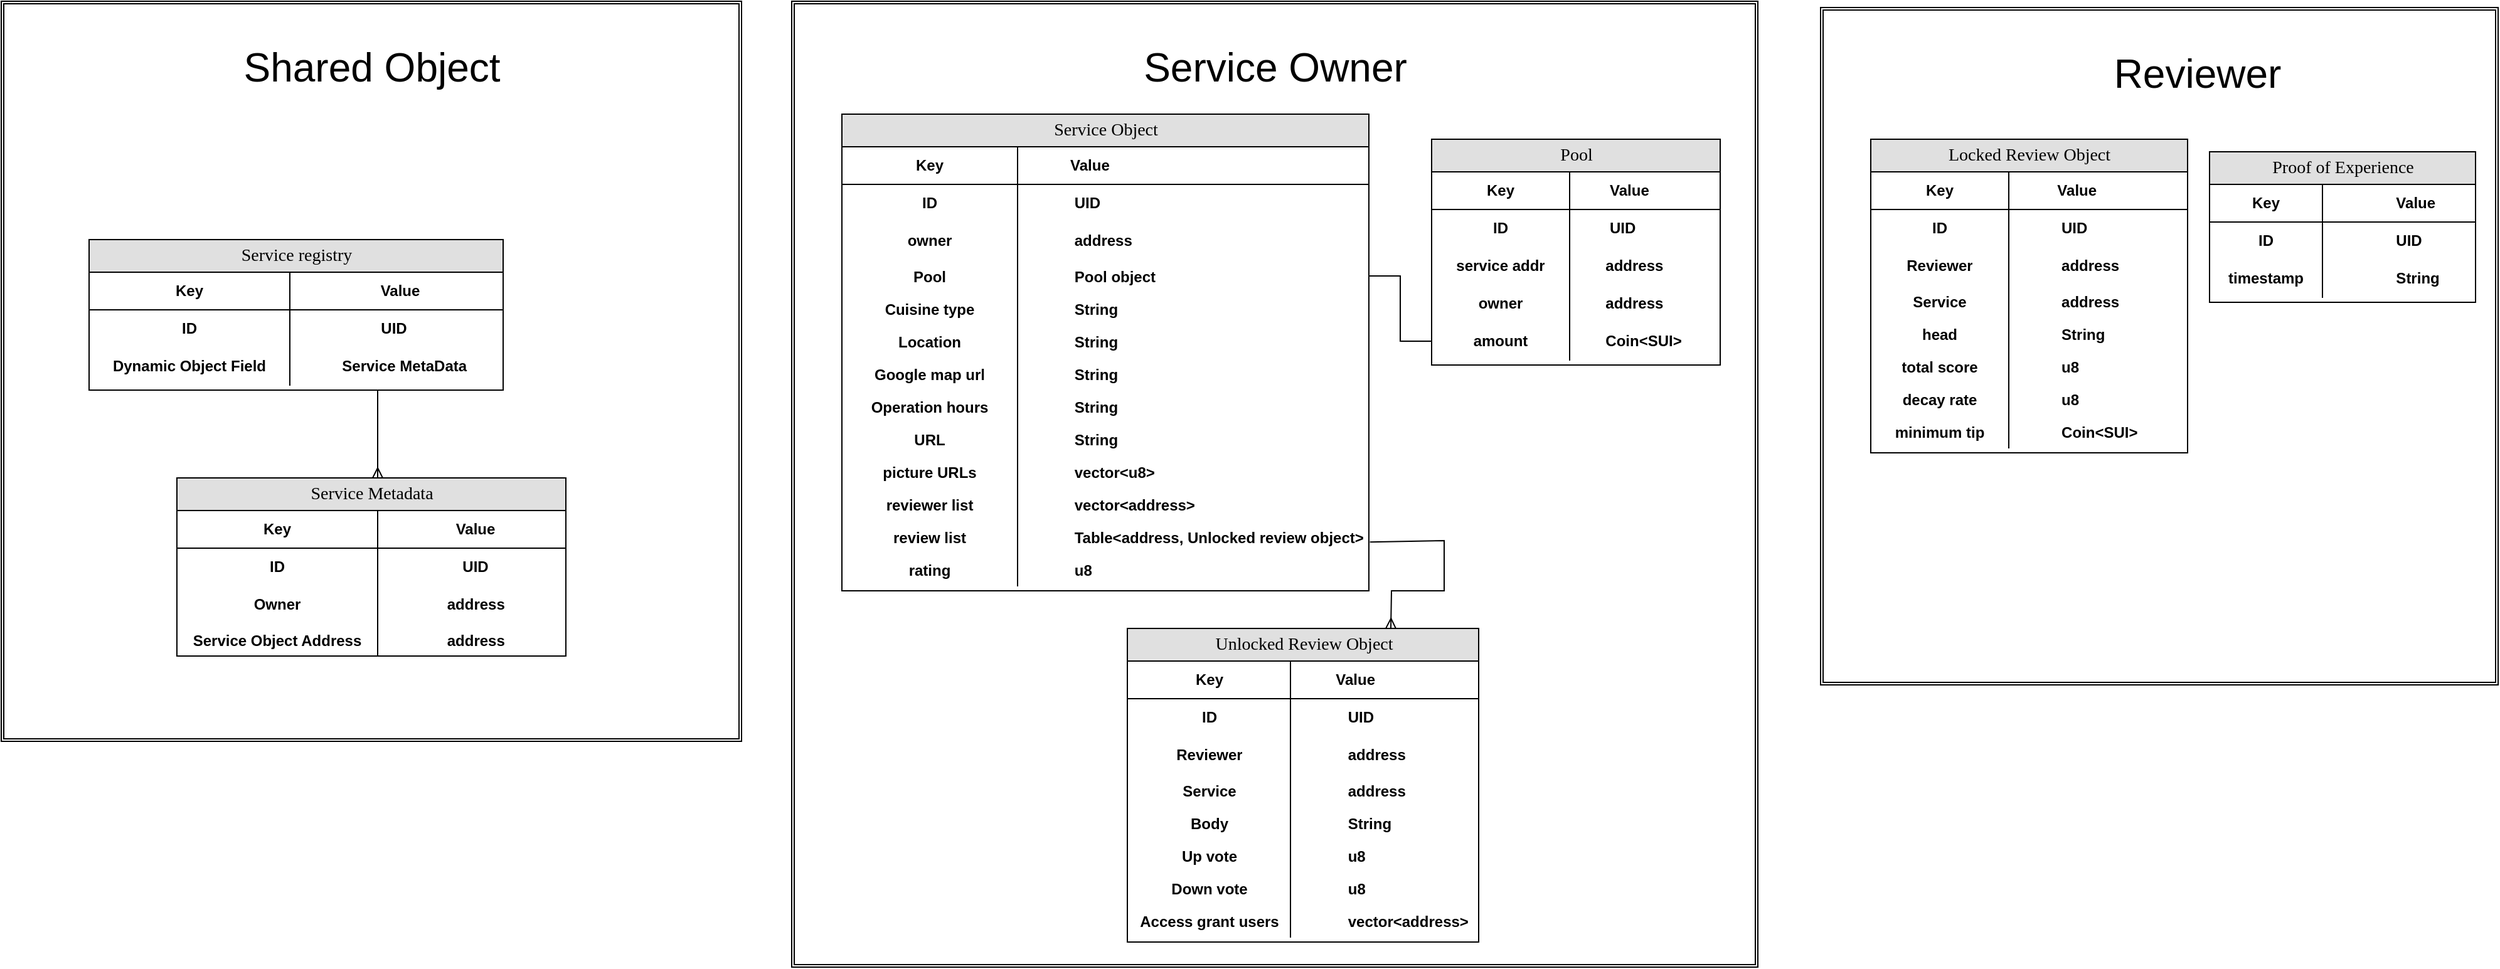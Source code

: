 <mxfile version="22.0.4" type="github">
  <diagram name="Page-1" id="e56a1550-8fbb-45ad-956c-1786394a9013">
    <mxGraphModel dx="2322" dy="1691" grid="1" gridSize="10" guides="1" tooltips="1" connect="1" arrows="1" fold="1" page="1" pageScale="1" pageWidth="1100" pageHeight="850" background="none" math="0" shadow="0">
      <root>
        <mxCell id="0" />
        <mxCell id="1" parent="0" />
        <mxCell id="yuesj6V39DcN7nB38oiK-129" value="" style="shape=ext;double=1;whiteSpace=wrap;html=1;aspect=fixed;" vertex="1" parent="1">
          <mxGeometry x="-190" y="20" width="590" height="590" as="geometry" />
        </mxCell>
        <mxCell id="yuesj6V39DcN7nB38oiK-126" value="" style="shape=ext;double=1;whiteSpace=wrap;html=1;aspect=fixed;" vertex="1" parent="1">
          <mxGeometry x="1260" y="25" width="540" height="540" as="geometry" />
        </mxCell>
        <mxCell id="yuesj6V39DcN7nB38oiK-125" value="" style="shape=ext;double=1;whiteSpace=wrap;html=1;aspect=fixed;" vertex="1" parent="1">
          <mxGeometry x="440" y="20" width="770" height="770" as="geometry" />
        </mxCell>
        <mxCell id="2e49270ec7c68f3f-1" value="Service registry" style="swimlane;html=1;fontStyle=0;childLayout=stackLayout;horizontal=1;startSize=26;fillColor=#e0e0e0;horizontalStack=0;resizeParent=1;resizeLast=0;collapsible=1;marginBottom=0;swimlaneFillColor=#ffffff;align=center;rounded=0;shadow=0;comic=0;labelBackgroundColor=none;strokeWidth=1;fontFamily=Verdana;fontSize=14" parent="1" vertex="1">
          <mxGeometry x="-120" y="210" width="330" height="120" as="geometry" />
        </mxCell>
        <mxCell id="yuesj6V39DcN7nB38oiK-155" value="&amp;nbsp; &amp;nbsp; &amp;nbsp; &amp;nbsp; &amp;nbsp; &amp;nbsp; &amp;nbsp; &amp;nbsp; &amp;nbsp; &amp;nbsp; &amp;nbsp; &amp;nbsp; &amp;nbsp; &amp;nbsp; &amp;nbsp; &amp;nbsp; &amp;nbsp;Value" style="shape=partialRectangle;top=0;left=0;right=0;bottom=1;html=1;align=center;verticalAlign=middle;fillColor=none;spacingLeft=60;spacingRight=4;whiteSpace=wrap;overflow=hidden;rotatable=0;points=[[0,0.5],[1,0.5]];portConstraint=eastwest;dropTarget=0;fontStyle=1;labelPosition=center;verticalLabelPosition=middle;" vertex="1" parent="2e49270ec7c68f3f-1">
          <mxGeometry y="26" width="330" height="30" as="geometry" />
        </mxCell>
        <mxCell id="yuesj6V39DcN7nB38oiK-156" value="Key" style="shape=partialRectangle;fontStyle=1;top=0;left=0;bottom=0;html=1;fillColor=none;align=center;verticalAlign=middle;spacingLeft=4;spacingRight=4;whiteSpace=wrap;overflow=hidden;rotatable=0;points=[];portConstraint=eastwest;part=1;" vertex="1" connectable="0" parent="yuesj6V39DcN7nB38oiK-155">
          <mxGeometry width="160" height="30" as="geometry" />
        </mxCell>
        <mxCell id="2e49270ec7c68f3f-2" value="&amp;nbsp; &amp;nbsp; &amp;nbsp; &amp;nbsp; &amp;nbsp; &amp;nbsp; &amp;nbsp; &amp;nbsp; &amp;nbsp; &amp;nbsp; &amp;nbsp; &amp;nbsp; &amp;nbsp; &amp;nbsp; &amp;nbsp; UID" style="shape=partialRectangle;top=0;left=0;right=0;bottom=0;html=1;align=center;verticalAlign=middle;fillColor=none;spacingLeft=60;spacingRight=4;whiteSpace=wrap;overflow=hidden;rotatable=0;points=[[0,0.5],[1,0.5]];portConstraint=eastwest;dropTarget=0;fontStyle=1;labelPosition=center;verticalLabelPosition=middle;" parent="2e49270ec7c68f3f-1" vertex="1">
          <mxGeometry y="56" width="330" height="30" as="geometry" />
        </mxCell>
        <mxCell id="2e49270ec7c68f3f-3" value="ID" style="shape=partialRectangle;fontStyle=1;top=0;left=0;bottom=0;html=1;fillColor=none;align=center;verticalAlign=middle;spacingLeft=4;spacingRight=4;whiteSpace=wrap;overflow=hidden;rotatable=0;points=[];portConstraint=eastwest;part=1;" parent="2e49270ec7c68f3f-2" vertex="1" connectable="0">
          <mxGeometry width="160" height="30" as="geometry" />
        </mxCell>
        <mxCell id="2e49270ec7c68f3f-4" value="&amp;nbsp; &amp;nbsp; &amp;nbsp; &amp;nbsp; &amp;nbsp; &amp;nbsp; &amp;nbsp; &amp;nbsp; &amp;nbsp; &amp;nbsp; &amp;nbsp; &amp;nbsp; &amp;nbsp; &amp;nbsp; &amp;nbsp; &amp;nbsp; &amp;nbsp; &amp;nbsp; Service MetaData&amp;nbsp;" style="shape=partialRectangle;top=0;left=0;right=0;bottom=0;html=1;align=center;verticalAlign=middle;fillColor=none;spacingLeft=60;spacingRight=4;whiteSpace=wrap;overflow=hidden;rotatable=0;points=[[0,0.5],[1,0.5]];portConstraint=eastwest;dropTarget=0;fontStyle=1;" parent="2e49270ec7c68f3f-1" vertex="1">
          <mxGeometry y="86" width="330" height="30" as="geometry" />
        </mxCell>
        <mxCell id="2e49270ec7c68f3f-5" value="Dynamic Object Field" style="shape=partialRectangle;fontStyle=1;top=0;left=0;bottom=0;html=1;fillColor=none;align=center;verticalAlign=middle;spacingLeft=4;spacingRight=4;whiteSpace=wrap;overflow=hidden;rotatable=0;points=[];portConstraint=eastwest;part=1;" parent="2e49270ec7c68f3f-4" vertex="1" connectable="0">
          <mxGeometry width="160" height="30" as="geometry" />
        </mxCell>
        <mxCell id="yuesj6V39DcN7nB38oiK-33" value="Service Metadata" style="swimlane;html=1;fontStyle=0;childLayout=stackLayout;horizontal=1;startSize=26;fillColor=#e0e0e0;horizontalStack=0;resizeParent=1;resizeLast=0;collapsible=1;marginBottom=0;swimlaneFillColor=#ffffff;align=center;rounded=0;shadow=0;comic=0;labelBackgroundColor=none;strokeWidth=1;fontFamily=Verdana;fontSize=14" vertex="1" parent="1">
          <mxGeometry x="-50" y="400" width="310" height="142" as="geometry" />
        </mxCell>
        <mxCell id="yuesj6V39DcN7nB38oiK-152" value="&amp;nbsp; &amp;nbsp; &amp;nbsp; &amp;nbsp; &amp;nbsp; &amp;nbsp; &amp;nbsp; &amp;nbsp; &amp;nbsp; &amp;nbsp; &amp;nbsp; &amp;nbsp; &amp;nbsp; &amp;nbsp; &amp;nbsp; &amp;nbsp; &amp;nbsp;Value" style="shape=partialRectangle;top=0;left=0;right=0;bottom=0;html=1;align=center;verticalAlign=middle;fillColor=none;spacingLeft=60;spacingRight=4;whiteSpace=wrap;overflow=hidden;rotatable=0;points=[[0,0.5],[1,0.5]];portConstraint=eastwest;dropTarget=0;fontStyle=1;labelPosition=center;verticalLabelPosition=middle;" vertex="1" parent="yuesj6V39DcN7nB38oiK-33">
          <mxGeometry y="26" width="310" height="30" as="geometry" />
        </mxCell>
        <mxCell id="yuesj6V39DcN7nB38oiK-153" value="Key" style="shape=partialRectangle;fontStyle=1;top=0;left=0;bottom=0;html=1;fillColor=none;align=center;verticalAlign=middle;spacingLeft=4;spacingRight=4;whiteSpace=wrap;overflow=hidden;rotatable=0;points=[];portConstraint=eastwest;part=1;" vertex="1" connectable="0" parent="yuesj6V39DcN7nB38oiK-152">
          <mxGeometry width="160" height="30" as="geometry" />
        </mxCell>
        <mxCell id="yuesj6V39DcN7nB38oiK-34" value="&amp;nbsp; &amp;nbsp; &amp;nbsp; &amp;nbsp; &amp;nbsp; &amp;nbsp; &amp;nbsp; &amp;nbsp; &amp;nbsp; &amp;nbsp; &amp;nbsp; &amp;nbsp; &amp;nbsp; &amp;nbsp; &amp;nbsp; &amp;nbsp; &amp;nbsp;UID" style="shape=partialRectangle;top=1;left=0;right=0;bottom=0;html=1;align=center;verticalAlign=middle;fillColor=none;spacingLeft=60;spacingRight=4;whiteSpace=wrap;overflow=hidden;rotatable=0;points=[[0,0.5],[1,0.5]];portConstraint=eastwest;dropTarget=0;fontStyle=1;labelPosition=center;verticalLabelPosition=middle;" vertex="1" parent="yuesj6V39DcN7nB38oiK-33">
          <mxGeometry y="56" width="310" height="30" as="geometry" />
        </mxCell>
        <mxCell id="yuesj6V39DcN7nB38oiK-35" value="ID" style="shape=partialRectangle;fontStyle=1;top=0;left=0;bottom=0;html=1;fillColor=none;align=center;verticalAlign=middle;spacingLeft=4;spacingRight=4;whiteSpace=wrap;overflow=hidden;rotatable=0;points=[];portConstraint=eastwest;part=1;" vertex="1" connectable="0" parent="yuesj6V39DcN7nB38oiK-34">
          <mxGeometry width="160" height="30" as="geometry" />
        </mxCell>
        <mxCell id="yuesj6V39DcN7nB38oiK-36" value="&amp;nbsp; &amp;nbsp; &amp;nbsp; &amp;nbsp; &amp;nbsp; &amp;nbsp; &amp;nbsp; &amp;nbsp; &amp;nbsp; &amp;nbsp; &amp;nbsp; &amp;nbsp; &amp;nbsp; &amp;nbsp; &amp;nbsp; &amp;nbsp; &amp;nbsp; &amp;nbsp; &amp;nbsp; &amp;nbsp; &amp;nbsp; &amp;nbsp; &amp;nbsp; address" style="shape=partialRectangle;top=0;left=0;right=0;bottom=0;html=1;align=left;verticalAlign=middle;fillColor=none;spacingLeft=60;spacingRight=4;whiteSpace=wrap;overflow=hidden;rotatable=0;points=[[0,0.5],[1,0.5]];portConstraint=eastwest;dropTarget=0;fontStyle=1;" vertex="1" parent="yuesj6V39DcN7nB38oiK-33">
          <mxGeometry y="86" width="310" height="30" as="geometry" />
        </mxCell>
        <mxCell id="yuesj6V39DcN7nB38oiK-37" value="Owner" style="shape=partialRectangle;fontStyle=1;top=0;left=0;bottom=0;html=1;fillColor=none;align=center;verticalAlign=middle;spacingLeft=4;spacingRight=4;whiteSpace=wrap;overflow=hidden;rotatable=0;points=[];portConstraint=eastwest;part=1;" vertex="1" connectable="0" parent="yuesj6V39DcN7nB38oiK-36">
          <mxGeometry width="160" height="30" as="geometry" />
        </mxCell>
        <mxCell id="yuesj6V39DcN7nB38oiK-38" value="&amp;nbsp; &amp;nbsp; &amp;nbsp; &amp;nbsp; &amp;nbsp; &amp;nbsp; &amp;nbsp; &amp;nbsp; &amp;nbsp; &amp;nbsp; &amp;nbsp; &amp;nbsp; &amp;nbsp; &amp;nbsp; &amp;nbsp; &amp;nbsp; &amp;nbsp; &amp;nbsp; &amp;nbsp; &amp;nbsp; &amp;nbsp; &amp;nbsp; &amp;nbsp; &lt;b&gt;address&lt;/b&gt;" style="shape=partialRectangle;top=0;left=0;right=0;bottom=0;html=1;align=left;verticalAlign=top;fillColor=none;spacingLeft=60;spacingRight=4;whiteSpace=wrap;overflow=hidden;rotatable=0;points=[[0,0.5],[1,0.5]];portConstraint=eastwest;dropTarget=0;" vertex="1" parent="yuesj6V39DcN7nB38oiK-33">
          <mxGeometry y="116" width="310" height="26" as="geometry" />
        </mxCell>
        <mxCell id="yuesj6V39DcN7nB38oiK-39" value="&lt;b&gt;Service Object Address&lt;/b&gt;" style="shape=partialRectangle;top=0;left=0;bottom=0;html=1;fillColor=none;align=center;verticalAlign=top;spacingLeft=4;spacingRight=4;whiteSpace=wrap;overflow=hidden;rotatable=0;points=[];portConstraint=eastwest;part=1;" vertex="1" connectable="0" parent="yuesj6V39DcN7nB38oiK-38">
          <mxGeometry width="160" height="26" as="geometry" />
        </mxCell>
        <mxCell id="yuesj6V39DcN7nB38oiK-40" value="Service Object" style="swimlane;html=1;fontStyle=0;childLayout=stackLayout;horizontal=1;startSize=26;fillColor=#e0e0e0;horizontalStack=0;resizeParent=1;resizeLast=0;collapsible=1;marginBottom=0;swimlaneFillColor=#ffffff;align=center;rounded=0;shadow=0;comic=0;labelBackgroundColor=none;strokeWidth=1;fontFamily=Verdana;fontSize=14" vertex="1" parent="1">
          <mxGeometry x="480" y="110" width="420" height="380" as="geometry" />
        </mxCell>
        <mxCell id="yuesj6V39DcN7nB38oiK-164" value="&amp;nbsp; &amp;nbsp; &amp;nbsp; &amp;nbsp; &amp;nbsp; &amp;nbsp; &amp;nbsp; &amp;nbsp; &amp;nbsp; &amp;nbsp; &amp;nbsp; &amp;nbsp; &amp;nbsp; &amp;nbsp; &amp;nbsp; &amp;nbsp; &amp;nbsp; &amp;nbsp; Value" style="shape=partialRectangle;top=0;left=0;right=0;bottom=1;html=1;align=left;verticalAlign=middle;fillColor=none;spacingLeft=60;spacingRight=4;whiteSpace=wrap;overflow=hidden;rotatable=0;points=[[0,0.5],[1,0.5]];portConstraint=eastwest;dropTarget=0;fontStyle=1;labelPosition=center;verticalLabelPosition=middle;" vertex="1" parent="yuesj6V39DcN7nB38oiK-40">
          <mxGeometry y="26" width="420" height="30" as="geometry" />
        </mxCell>
        <mxCell id="yuesj6V39DcN7nB38oiK-165" value="Key" style="shape=partialRectangle;fontStyle=1;top=0;left=0;bottom=0;html=1;fillColor=none;align=center;verticalAlign=middle;spacingLeft=4;spacingRight=4;whiteSpace=wrap;overflow=hidden;rotatable=0;points=[];portConstraint=eastwest;part=1;" vertex="1" connectable="0" parent="yuesj6V39DcN7nB38oiK-164">
          <mxGeometry width="140" height="30" as="geometry" />
        </mxCell>
        <mxCell id="yuesj6V39DcN7nB38oiK-41" value="&amp;nbsp; &amp;nbsp; &amp;nbsp; &amp;nbsp; &amp;nbsp; &amp;nbsp; &amp;nbsp; &amp;nbsp; &amp;nbsp; &amp;nbsp; &amp;nbsp; &amp;nbsp; &amp;nbsp; &amp;nbsp; &amp;nbsp; &amp;nbsp; &amp;nbsp; &amp;nbsp; &amp;nbsp;UID" style="shape=partialRectangle;top=0;left=0;right=0;bottom=0;html=1;align=left;verticalAlign=middle;fillColor=none;spacingLeft=60;spacingRight=4;whiteSpace=wrap;overflow=hidden;rotatable=0;points=[[0,0.5],[1,0.5]];portConstraint=eastwest;dropTarget=0;fontStyle=1;labelPosition=center;verticalLabelPosition=middle;" vertex="1" parent="yuesj6V39DcN7nB38oiK-40">
          <mxGeometry y="56" width="420" height="30" as="geometry" />
        </mxCell>
        <mxCell id="yuesj6V39DcN7nB38oiK-42" value="ID" style="shape=partialRectangle;fontStyle=1;top=0;left=0;bottom=0;html=1;fillColor=none;align=center;verticalAlign=middle;spacingLeft=4;spacingRight=4;whiteSpace=wrap;overflow=hidden;rotatable=0;points=[];portConstraint=eastwest;part=1;" vertex="1" connectable="0" parent="yuesj6V39DcN7nB38oiK-41">
          <mxGeometry width="140" height="30" as="geometry" />
        </mxCell>
        <mxCell id="yuesj6V39DcN7nB38oiK-43" value="&amp;nbsp; &amp;nbsp; &amp;nbsp; &amp;nbsp; &amp;nbsp; &amp;nbsp; &amp;nbsp; &amp;nbsp; &amp;nbsp; &amp;nbsp; &amp;nbsp; &amp;nbsp; &amp;nbsp; &amp;nbsp; &amp;nbsp; &amp;nbsp; &amp;nbsp; &amp;nbsp; &amp;nbsp;address" style="shape=partialRectangle;top=0;left=0;right=0;bottom=0;html=1;align=left;verticalAlign=middle;fillColor=none;spacingLeft=60;spacingRight=4;whiteSpace=wrap;overflow=hidden;rotatable=0;points=[[0,0.5],[1,0.5]];portConstraint=eastwest;dropTarget=0;fontStyle=1;" vertex="1" parent="yuesj6V39DcN7nB38oiK-40">
          <mxGeometry y="86" width="420" height="30" as="geometry" />
        </mxCell>
        <mxCell id="yuesj6V39DcN7nB38oiK-44" value="owner" style="shape=partialRectangle;fontStyle=1;top=0;left=0;bottom=0;html=1;fillColor=none;align=center;verticalAlign=middle;spacingLeft=4;spacingRight=4;whiteSpace=wrap;overflow=hidden;rotatable=0;points=[];portConstraint=eastwest;part=1;" vertex="1" connectable="0" parent="yuesj6V39DcN7nB38oiK-43">
          <mxGeometry width="140" height="30" as="geometry" />
        </mxCell>
        <mxCell id="yuesj6V39DcN7nB38oiK-45" value="&amp;nbsp; &amp;nbsp; &amp;nbsp; &amp;nbsp; &amp;nbsp; &amp;nbsp; &amp;nbsp; &amp;nbsp; &amp;nbsp; &amp;nbsp; &amp;nbsp; &amp;nbsp; &amp;nbsp; &amp;nbsp; &amp;nbsp; &amp;nbsp; &amp;nbsp; &amp;nbsp; &amp;nbsp;&lt;b&gt;Pool object&lt;/b&gt;" style="shape=partialRectangle;top=0;left=0;right=0;bottom=0;html=1;align=left;verticalAlign=top;fillColor=none;spacingLeft=60;spacingRight=4;whiteSpace=wrap;overflow=hidden;rotatable=0;points=[[0,0.5],[1,0.5]];portConstraint=eastwest;dropTarget=0;" vertex="1" parent="yuesj6V39DcN7nB38oiK-40">
          <mxGeometry y="116" width="420" height="26" as="geometry" />
        </mxCell>
        <mxCell id="yuesj6V39DcN7nB38oiK-46" value="Pool" style="shape=partialRectangle;top=0;left=0;bottom=0;html=1;fillColor=none;align=center;verticalAlign=top;spacingLeft=4;spacingRight=4;whiteSpace=wrap;overflow=hidden;rotatable=0;points=[];portConstraint=eastwest;part=1;fontStyle=1" vertex="1" connectable="0" parent="yuesj6V39DcN7nB38oiK-45">
          <mxGeometry width="140" height="26" as="geometry" />
        </mxCell>
        <mxCell id="yuesj6V39DcN7nB38oiK-55" value="&amp;nbsp; &amp;nbsp; &amp;nbsp; &amp;nbsp; &amp;nbsp; &amp;nbsp; &amp;nbsp; &amp;nbsp; &amp;nbsp; &amp;nbsp; &amp;nbsp; &amp;nbsp; &amp;nbsp; &amp;nbsp; &amp;nbsp; &amp;nbsp; &amp;nbsp; &amp;nbsp; &amp;nbsp;String" style="shape=partialRectangle;top=0;left=0;right=0;bottom=0;html=1;align=left;verticalAlign=top;fillColor=none;spacingLeft=60;spacingRight=4;whiteSpace=wrap;overflow=hidden;rotatable=0;points=[[0,0.5],[1,0.5]];portConstraint=eastwest;dropTarget=0;fontStyle=1" vertex="1" parent="yuesj6V39DcN7nB38oiK-40">
          <mxGeometry y="142" width="420" height="26" as="geometry" />
        </mxCell>
        <mxCell id="yuesj6V39DcN7nB38oiK-56" value="&lt;span&gt;Cuisine type&lt;/span&gt;" style="shape=partialRectangle;top=0;left=0;bottom=0;html=1;fillColor=none;align=center;verticalAlign=top;spacingLeft=4;spacingRight=4;whiteSpace=wrap;overflow=hidden;rotatable=0;points=[];portConstraint=eastwest;part=1;fontStyle=1" vertex="1" connectable="0" parent="yuesj6V39DcN7nB38oiK-55">
          <mxGeometry width="140" height="26" as="geometry" />
        </mxCell>
        <mxCell id="yuesj6V39DcN7nB38oiK-58" value="&amp;nbsp; &amp;nbsp; &amp;nbsp; &amp;nbsp; &amp;nbsp; &amp;nbsp; &amp;nbsp; &amp;nbsp; &amp;nbsp; &amp;nbsp; &amp;nbsp; &amp;nbsp; &amp;nbsp; &amp;nbsp; &amp;nbsp; &amp;nbsp; &amp;nbsp; &amp;nbsp; &amp;nbsp;String" style="shape=partialRectangle;top=0;left=0;right=0;bottom=0;html=1;align=left;verticalAlign=top;fillColor=none;spacingLeft=60;spacingRight=4;whiteSpace=wrap;overflow=hidden;rotatable=0;points=[[0,0.5],[1,0.5]];portConstraint=eastwest;dropTarget=0;fontStyle=1" vertex="1" parent="yuesj6V39DcN7nB38oiK-40">
          <mxGeometry y="168" width="420" height="26" as="geometry" />
        </mxCell>
        <mxCell id="yuesj6V39DcN7nB38oiK-59" value="&lt;span&gt;Location&lt;/span&gt;" style="shape=partialRectangle;top=0;left=0;bottom=0;html=1;fillColor=none;align=center;verticalAlign=top;spacingLeft=4;spacingRight=4;whiteSpace=wrap;overflow=hidden;rotatable=0;points=[];portConstraint=eastwest;part=1;fontStyle=1" vertex="1" connectable="0" parent="yuesj6V39DcN7nB38oiK-58">
          <mxGeometry width="140" height="26" as="geometry" />
        </mxCell>
        <mxCell id="yuesj6V39DcN7nB38oiK-60" value="&amp;nbsp; &amp;nbsp; &amp;nbsp; &amp;nbsp; &amp;nbsp; &amp;nbsp; &amp;nbsp; &amp;nbsp; &amp;nbsp; &amp;nbsp; &amp;nbsp; &amp;nbsp; &amp;nbsp; &amp;nbsp; &amp;nbsp; &amp;nbsp; &amp;nbsp; &amp;nbsp; &amp;nbsp;&lt;b&gt;String&lt;/b&gt;" style="shape=partialRectangle;top=0;left=0;right=0;bottom=0;html=1;align=left;verticalAlign=top;fillColor=none;spacingLeft=60;spacingRight=4;whiteSpace=wrap;overflow=hidden;rotatable=0;points=[[0,0.5],[1,0.5]];portConstraint=eastwest;dropTarget=0;" vertex="1" parent="yuesj6V39DcN7nB38oiK-40">
          <mxGeometry y="194" width="420" height="26" as="geometry" />
        </mxCell>
        <mxCell id="yuesj6V39DcN7nB38oiK-61" value="Google map url" style="shape=partialRectangle;top=0;left=0;bottom=0;html=1;fillColor=none;align=center;verticalAlign=top;spacingLeft=4;spacingRight=4;whiteSpace=wrap;overflow=hidden;rotatable=0;points=[];portConstraint=eastwest;part=1;fontStyle=1" vertex="1" connectable="0" parent="yuesj6V39DcN7nB38oiK-60">
          <mxGeometry width="140" height="26" as="geometry" />
        </mxCell>
        <mxCell id="yuesj6V39DcN7nB38oiK-78" value="&amp;nbsp; &amp;nbsp; &amp;nbsp; &amp;nbsp; &amp;nbsp; &amp;nbsp; &amp;nbsp; &amp;nbsp; &amp;nbsp; &amp;nbsp; &amp;nbsp; &amp;nbsp; &amp;nbsp; &amp;nbsp; &amp;nbsp; &amp;nbsp; &amp;nbsp; &amp;nbsp; &amp;nbsp;&lt;b&gt;String&lt;/b&gt;" style="shape=partialRectangle;top=0;left=0;right=0;bottom=0;html=1;align=left;verticalAlign=top;fillColor=none;spacingLeft=60;spacingRight=4;whiteSpace=wrap;overflow=hidden;rotatable=0;points=[[0,0.5],[1,0.5]];portConstraint=eastwest;dropTarget=0;" vertex="1" parent="yuesj6V39DcN7nB38oiK-40">
          <mxGeometry y="220" width="420" height="26" as="geometry" />
        </mxCell>
        <mxCell id="yuesj6V39DcN7nB38oiK-79" value="Operation hours" style="shape=partialRectangle;top=0;left=0;bottom=0;html=1;fillColor=none;align=center;verticalAlign=top;spacingLeft=4;spacingRight=4;whiteSpace=wrap;overflow=hidden;rotatable=0;points=[];portConstraint=eastwest;part=1;fontStyle=1" vertex="1" connectable="0" parent="yuesj6V39DcN7nB38oiK-78">
          <mxGeometry width="140" height="26" as="geometry" />
        </mxCell>
        <mxCell id="yuesj6V39DcN7nB38oiK-69" value="&amp;nbsp; &amp;nbsp; &amp;nbsp; &amp;nbsp; &amp;nbsp; &amp;nbsp; &amp;nbsp; &amp;nbsp; &amp;nbsp; &amp;nbsp; &amp;nbsp; &amp;nbsp; &amp;nbsp; &amp;nbsp; &amp;nbsp; &amp;nbsp; &amp;nbsp; &amp;nbsp; &amp;nbsp;&lt;b&gt;String&lt;/b&gt;" style="shape=partialRectangle;top=0;left=0;right=0;bottom=0;html=1;align=left;verticalAlign=top;fillColor=none;spacingLeft=60;spacingRight=4;whiteSpace=wrap;overflow=hidden;rotatable=0;points=[[0,0.5],[1,0.5]];portConstraint=eastwest;dropTarget=0;" vertex="1" parent="yuesj6V39DcN7nB38oiK-40">
          <mxGeometry y="246" width="420" height="26" as="geometry" />
        </mxCell>
        <mxCell id="yuesj6V39DcN7nB38oiK-70" value="&lt;span&gt;URL&lt;/span&gt;" style="shape=partialRectangle;top=0;left=0;bottom=0;html=1;fillColor=none;align=center;verticalAlign=top;spacingLeft=4;spacingRight=4;whiteSpace=wrap;overflow=hidden;rotatable=0;points=[];portConstraint=eastwest;part=1;fontStyle=1" vertex="1" connectable="0" parent="yuesj6V39DcN7nB38oiK-69">
          <mxGeometry width="140" height="26" as="geometry" />
        </mxCell>
        <mxCell id="yuesj6V39DcN7nB38oiK-72" value="&amp;nbsp; &amp;nbsp; &amp;nbsp; &amp;nbsp; &amp;nbsp; &amp;nbsp; &amp;nbsp; &amp;nbsp; &amp;nbsp; &amp;nbsp; &amp;nbsp; &amp;nbsp; &amp;nbsp; &amp;nbsp; &amp;nbsp; &amp;nbsp; &amp;nbsp; &amp;nbsp; &amp;nbsp;&lt;b&gt;vector&amp;lt;u8&amp;gt;&lt;/b&gt;" style="shape=partialRectangle;top=0;left=0;right=0;bottom=0;html=1;align=left;verticalAlign=top;fillColor=none;spacingLeft=60;spacingRight=4;whiteSpace=wrap;overflow=hidden;rotatable=0;points=[[0,0.5],[1,0.5]];portConstraint=eastwest;dropTarget=0;" vertex="1" parent="yuesj6V39DcN7nB38oiK-40">
          <mxGeometry y="272" width="420" height="26" as="geometry" />
        </mxCell>
        <mxCell id="yuesj6V39DcN7nB38oiK-73" value="&lt;span&gt;picture URLs&lt;/span&gt;" style="shape=partialRectangle;top=0;left=0;bottom=0;html=1;fillColor=none;align=center;verticalAlign=top;spacingLeft=4;spacingRight=4;whiteSpace=wrap;overflow=hidden;rotatable=0;points=[];portConstraint=eastwest;part=1;fontStyle=1" vertex="1" connectable="0" parent="yuesj6V39DcN7nB38oiK-72">
          <mxGeometry width="140" height="26" as="geometry" />
        </mxCell>
        <mxCell id="yuesj6V39DcN7nB38oiK-76" value="&amp;nbsp; &amp;nbsp; &amp;nbsp; &amp;nbsp; &amp;nbsp; &amp;nbsp; &amp;nbsp; &amp;nbsp; &amp;nbsp; &amp;nbsp; &amp;nbsp; &amp;nbsp; &amp;nbsp; &amp;nbsp; &amp;nbsp; &amp;nbsp; &amp;nbsp; &amp;nbsp; &amp;nbsp;&lt;b&gt;vector&amp;lt;address&amp;gt;&lt;/b&gt;" style="shape=partialRectangle;top=0;left=0;right=0;bottom=0;html=1;align=left;verticalAlign=top;fillColor=none;spacingLeft=60;spacingRight=4;whiteSpace=wrap;overflow=hidden;rotatable=0;points=[[0,0.5],[1,0.5]];portConstraint=eastwest;dropTarget=0;" vertex="1" parent="yuesj6V39DcN7nB38oiK-40">
          <mxGeometry y="298" width="420" height="26" as="geometry" />
        </mxCell>
        <mxCell id="yuesj6V39DcN7nB38oiK-77" value="&lt;span&gt;reviewer list&lt;/span&gt;" style="shape=partialRectangle;top=0;left=0;bottom=0;html=1;fillColor=none;align=center;verticalAlign=top;spacingLeft=4;spacingRight=4;whiteSpace=wrap;overflow=hidden;rotatable=0;points=[];portConstraint=eastwest;part=1;fontStyle=1" vertex="1" connectable="0" parent="yuesj6V39DcN7nB38oiK-76">
          <mxGeometry width="140" height="26" as="geometry" />
        </mxCell>
        <mxCell id="yuesj6V39DcN7nB38oiK-74" value="&amp;nbsp; &amp;nbsp; &amp;nbsp; &amp;nbsp; &amp;nbsp; &amp;nbsp; &amp;nbsp; &amp;nbsp; &amp;nbsp; &amp;nbsp; &amp;nbsp; &amp;nbsp; &amp;nbsp; &amp;nbsp; &amp;nbsp; &amp;nbsp; &amp;nbsp; &amp;nbsp; &amp;nbsp;&lt;b&gt;Table&amp;lt;address, Unlocked review object&amp;gt;&lt;/b&gt;" style="shape=partialRectangle;top=0;left=0;right=0;bottom=0;html=1;align=left;verticalAlign=top;fillColor=none;spacingLeft=60;spacingRight=4;whiteSpace=wrap;overflow=hidden;rotatable=0;points=[[0,0.5],[1,0.5]];portConstraint=eastwest;dropTarget=0;" vertex="1" parent="yuesj6V39DcN7nB38oiK-40">
          <mxGeometry y="324" width="420" height="26" as="geometry" />
        </mxCell>
        <mxCell id="yuesj6V39DcN7nB38oiK-75" value="&lt;span&gt;review list&lt;/span&gt;" style="shape=partialRectangle;top=0;left=0;bottom=0;html=1;fillColor=none;align=center;verticalAlign=top;spacingLeft=4;spacingRight=4;whiteSpace=wrap;overflow=hidden;rotatable=0;points=[];portConstraint=eastwest;part=1;fontStyle=1" vertex="1" connectable="0" parent="yuesj6V39DcN7nB38oiK-74">
          <mxGeometry width="140" height="26" as="geometry" />
        </mxCell>
        <mxCell id="yuesj6V39DcN7nB38oiK-80" value="&amp;nbsp; &amp;nbsp; &amp;nbsp; &amp;nbsp; &amp;nbsp; &amp;nbsp; &amp;nbsp; &amp;nbsp; &amp;nbsp; &amp;nbsp; &amp;nbsp; &amp;nbsp; &amp;nbsp; &amp;nbsp; &amp;nbsp; &amp;nbsp; &amp;nbsp; &amp;nbsp; &amp;nbsp;&lt;b&gt;u8&lt;/b&gt;" style="shape=partialRectangle;top=0;left=0;right=0;bottom=0;html=1;align=left;verticalAlign=top;fillColor=none;spacingLeft=60;spacingRight=4;whiteSpace=wrap;overflow=hidden;rotatable=0;points=[[0,0.5],[1,0.5]];portConstraint=eastwest;dropTarget=0;" vertex="1" parent="yuesj6V39DcN7nB38oiK-40">
          <mxGeometry y="350" width="420" height="26" as="geometry" />
        </mxCell>
        <mxCell id="yuesj6V39DcN7nB38oiK-81" value="rating" style="shape=partialRectangle;top=0;left=0;bottom=0;html=1;fillColor=none;align=center;verticalAlign=top;spacingLeft=4;spacingRight=4;whiteSpace=wrap;overflow=hidden;rotatable=0;points=[];portConstraint=eastwest;part=1;fontStyle=1" vertex="1" connectable="0" parent="yuesj6V39DcN7nB38oiK-80">
          <mxGeometry width="140" height="26" as="geometry" />
        </mxCell>
        <mxCell id="yuesj6V39DcN7nB38oiK-53" value="" style="endArrow=ERmany;html=1;rounded=0;endFill=0;" edge="1" parent="1">
          <mxGeometry width="50" height="50" relative="1" as="geometry">
            <mxPoint x="110" y="330" as="sourcePoint" />
            <mxPoint x="110" y="400" as="targetPoint" />
          </mxGeometry>
        </mxCell>
        <mxCell id="yuesj6V39DcN7nB38oiK-84" value="Unlocked Review Object" style="swimlane;html=1;fontStyle=0;childLayout=stackLayout;horizontal=1;startSize=26;fillColor=#e0e0e0;horizontalStack=0;resizeParent=1;resizeLast=0;collapsible=1;marginBottom=0;swimlaneFillColor=#ffffff;align=center;rounded=0;shadow=0;comic=0;labelBackgroundColor=none;strokeWidth=1;fontFamily=Verdana;fontSize=14" vertex="1" parent="1">
          <mxGeometry x="707.5" y="520" width="280" height="250" as="geometry" />
        </mxCell>
        <mxCell id="yuesj6V39DcN7nB38oiK-158" value="&amp;nbsp; &amp;nbsp; &amp;nbsp; &amp;nbsp; Value" style="shape=partialRectangle;top=0;left=0;right=0;bottom=1;html=1;align=center;verticalAlign=middle;fillColor=none;spacingLeft=60;spacingRight=4;whiteSpace=wrap;overflow=hidden;rotatable=0;points=[[0,0.5],[1,0.5]];portConstraint=eastwest;dropTarget=0;fontStyle=1;labelPosition=center;verticalLabelPosition=middle;" vertex="1" parent="yuesj6V39DcN7nB38oiK-84">
          <mxGeometry y="26" width="280" height="30" as="geometry" />
        </mxCell>
        <mxCell id="yuesj6V39DcN7nB38oiK-159" value="Key" style="shape=partialRectangle;fontStyle=1;top=0;left=0;bottom=0;html=1;fillColor=none;align=center;verticalAlign=middle;spacingLeft=4;spacingRight=4;whiteSpace=wrap;overflow=hidden;rotatable=0;points=[];portConstraint=eastwest;part=1;" vertex="1" connectable="0" parent="yuesj6V39DcN7nB38oiK-158">
          <mxGeometry width="130" height="30" as="geometry" />
        </mxCell>
        <mxCell id="yuesj6V39DcN7nB38oiK-85" value="&amp;nbsp; &amp;nbsp; &amp;nbsp; &amp;nbsp; &amp;nbsp; &amp;nbsp; &amp;nbsp; &amp;nbsp; &amp;nbsp; &amp;nbsp; &amp;nbsp; &amp;nbsp; &amp;nbsp; &amp;nbsp; &amp;nbsp; &amp;nbsp; &amp;nbsp; UID" style="shape=partialRectangle;top=0;left=0;right=0;bottom=0;html=1;align=left;verticalAlign=middle;fillColor=none;spacingLeft=60;spacingRight=4;whiteSpace=wrap;overflow=hidden;rotatable=0;points=[[0,0.5],[1,0.5]];portConstraint=eastwest;dropTarget=0;fontStyle=1;labelPosition=center;verticalLabelPosition=middle;" vertex="1" parent="yuesj6V39DcN7nB38oiK-84">
          <mxGeometry y="56" width="280" height="30" as="geometry" />
        </mxCell>
        <mxCell id="yuesj6V39DcN7nB38oiK-86" value="ID" style="shape=partialRectangle;fontStyle=1;top=0;left=0;bottom=0;html=1;fillColor=none;align=center;verticalAlign=middle;spacingLeft=4;spacingRight=4;whiteSpace=wrap;overflow=hidden;rotatable=0;points=[];portConstraint=eastwest;part=1;" vertex="1" connectable="0" parent="yuesj6V39DcN7nB38oiK-85">
          <mxGeometry width="130" height="30" as="geometry" />
        </mxCell>
        <mxCell id="yuesj6V39DcN7nB38oiK-87" value="&amp;nbsp; &amp;nbsp; &amp;nbsp; &amp;nbsp; &amp;nbsp; &amp;nbsp; &amp;nbsp; &amp;nbsp; &amp;nbsp; &amp;nbsp; &amp;nbsp; &amp;nbsp; &amp;nbsp; &amp;nbsp; &amp;nbsp; &amp;nbsp; &amp;nbsp; address" style="shape=partialRectangle;top=0;left=0;right=0;bottom=0;html=1;align=left;verticalAlign=middle;fillColor=none;spacingLeft=60;spacingRight=4;whiteSpace=wrap;overflow=hidden;rotatable=0;points=[[0,0.5],[1,0.5]];portConstraint=eastwest;dropTarget=0;fontStyle=1;" vertex="1" parent="yuesj6V39DcN7nB38oiK-84">
          <mxGeometry y="86" width="280" height="30" as="geometry" />
        </mxCell>
        <mxCell id="yuesj6V39DcN7nB38oiK-88" value="Reviewer" style="shape=partialRectangle;fontStyle=1;top=0;left=0;bottom=0;html=1;fillColor=none;align=center;verticalAlign=middle;spacingLeft=4;spacingRight=4;whiteSpace=wrap;overflow=hidden;rotatable=0;points=[];portConstraint=eastwest;part=1;" vertex="1" connectable="0" parent="yuesj6V39DcN7nB38oiK-87">
          <mxGeometry width="130" height="30" as="geometry" />
        </mxCell>
        <mxCell id="yuesj6V39DcN7nB38oiK-89" value="&lt;b&gt;&amp;nbsp; &amp;nbsp; &amp;nbsp; &amp;nbsp; &amp;nbsp; &amp;nbsp; &amp;nbsp; &amp;nbsp; &amp;nbsp; &amp;nbsp; &amp;nbsp; &amp;nbsp; &amp;nbsp; &amp;nbsp; &amp;nbsp; &amp;nbsp; &amp;nbsp; address&lt;/b&gt;" style="shape=partialRectangle;top=0;left=0;right=0;bottom=0;html=1;align=left;verticalAlign=top;fillColor=none;spacingLeft=60;spacingRight=4;whiteSpace=wrap;overflow=hidden;rotatable=0;points=[[0,0.5],[1,0.5]];portConstraint=eastwest;dropTarget=0;" vertex="1" parent="yuesj6V39DcN7nB38oiK-84">
          <mxGeometry y="116" width="280" height="26" as="geometry" />
        </mxCell>
        <mxCell id="yuesj6V39DcN7nB38oiK-90" value="Service" style="shape=partialRectangle;top=0;left=0;bottom=0;html=1;fillColor=none;align=center;verticalAlign=top;spacingLeft=4;spacingRight=4;whiteSpace=wrap;overflow=hidden;rotatable=0;points=[];portConstraint=eastwest;part=1;fontStyle=1" vertex="1" connectable="0" parent="yuesj6V39DcN7nB38oiK-89">
          <mxGeometry width="130" height="26" as="geometry" />
        </mxCell>
        <mxCell id="yuesj6V39DcN7nB38oiK-91" value="&amp;nbsp; &amp;nbsp; &amp;nbsp; &amp;nbsp; &amp;nbsp; &amp;nbsp; &amp;nbsp; &amp;nbsp; &amp;nbsp; &amp;nbsp; &amp;nbsp; &amp;nbsp; &amp;nbsp; &amp;nbsp; &amp;nbsp; &amp;nbsp; &amp;nbsp; String" style="shape=partialRectangle;top=0;left=0;right=0;bottom=0;html=1;align=left;verticalAlign=top;fillColor=none;spacingLeft=60;spacingRight=4;whiteSpace=wrap;overflow=hidden;rotatable=0;points=[[0,0.5],[1,0.5]];portConstraint=eastwest;dropTarget=0;fontStyle=1" vertex="1" parent="yuesj6V39DcN7nB38oiK-84">
          <mxGeometry y="142" width="280" height="26" as="geometry" />
        </mxCell>
        <mxCell id="yuesj6V39DcN7nB38oiK-92" value="Body" style="shape=partialRectangle;top=0;left=0;bottom=0;html=1;fillColor=none;align=center;verticalAlign=top;spacingLeft=4;spacingRight=4;whiteSpace=wrap;overflow=hidden;rotatable=0;points=[];portConstraint=eastwest;part=1;fontStyle=1" vertex="1" connectable="0" parent="yuesj6V39DcN7nB38oiK-91">
          <mxGeometry width="130" height="26" as="geometry" />
        </mxCell>
        <mxCell id="yuesj6V39DcN7nB38oiK-93" value="&amp;nbsp; &amp;nbsp; &amp;nbsp; &amp;nbsp; &amp;nbsp; &amp;nbsp; &amp;nbsp; &amp;nbsp; &amp;nbsp; &amp;nbsp; &amp;nbsp; &amp;nbsp; &amp;nbsp; &amp;nbsp; &amp;nbsp; &amp;nbsp; &amp;nbsp; u8" style="shape=partialRectangle;top=0;left=0;right=0;bottom=0;html=1;align=left;verticalAlign=top;fillColor=none;spacingLeft=60;spacingRight=4;whiteSpace=wrap;overflow=hidden;rotatable=0;points=[[0,0.5],[1,0.5]];portConstraint=eastwest;dropTarget=0;fontStyle=1" vertex="1" parent="yuesj6V39DcN7nB38oiK-84">
          <mxGeometry y="168" width="280" height="26" as="geometry" />
        </mxCell>
        <mxCell id="yuesj6V39DcN7nB38oiK-94" value="Up vote" style="shape=partialRectangle;top=0;left=0;bottom=0;html=1;fillColor=none;align=center;verticalAlign=top;spacingLeft=4;spacingRight=4;whiteSpace=wrap;overflow=hidden;rotatable=0;points=[];portConstraint=eastwest;part=1;fontStyle=1" vertex="1" connectable="0" parent="yuesj6V39DcN7nB38oiK-93">
          <mxGeometry width="130" height="26" as="geometry" />
        </mxCell>
        <mxCell id="yuesj6V39DcN7nB38oiK-95" value="&amp;nbsp; &amp;nbsp; &amp;nbsp; &amp;nbsp; &amp;nbsp; &amp;nbsp; &amp;nbsp; &amp;nbsp; &amp;nbsp; &amp;nbsp; &amp;nbsp; &amp;nbsp; &amp;nbsp; &amp;nbsp; &amp;nbsp; &amp;nbsp; &amp;nbsp; &lt;b&gt;u8&lt;/b&gt;" style="shape=partialRectangle;top=0;left=0;right=0;bottom=0;html=1;align=left;verticalAlign=top;fillColor=none;spacingLeft=60;spacingRight=4;whiteSpace=wrap;overflow=hidden;rotatable=0;points=[[0,0.5],[1,0.5]];portConstraint=eastwest;dropTarget=0;" vertex="1" parent="yuesj6V39DcN7nB38oiK-84">
          <mxGeometry y="194" width="280" height="26" as="geometry" />
        </mxCell>
        <mxCell id="yuesj6V39DcN7nB38oiK-96" value="Down vote" style="shape=partialRectangle;top=0;left=0;bottom=0;html=1;fillColor=none;align=center;verticalAlign=top;spacingLeft=4;spacingRight=4;whiteSpace=wrap;overflow=hidden;rotatable=0;points=[];portConstraint=eastwest;part=1;fontStyle=1" vertex="1" connectable="0" parent="yuesj6V39DcN7nB38oiK-95">
          <mxGeometry width="130" height="26" as="geometry" />
        </mxCell>
        <mxCell id="yuesj6V39DcN7nB38oiK-97" value="&amp;nbsp; &amp;nbsp; &amp;nbsp; &amp;nbsp; &amp;nbsp; &amp;nbsp; &amp;nbsp; &amp;nbsp; &amp;nbsp; &amp;nbsp; &amp;nbsp; &amp;nbsp; &amp;nbsp; &amp;nbsp; &amp;nbsp; &amp;nbsp; &amp;nbsp; &lt;b&gt;vector&amp;lt;address&amp;gt;&lt;/b&gt;" style="shape=partialRectangle;top=0;left=0;right=0;bottom=0;html=1;align=left;verticalAlign=top;fillColor=none;spacingLeft=60;spacingRight=4;whiteSpace=wrap;overflow=hidden;rotatable=0;points=[[0,0.5],[1,0.5]];portConstraint=eastwest;dropTarget=0;" vertex="1" parent="yuesj6V39DcN7nB38oiK-84">
          <mxGeometry y="220" width="280" height="26" as="geometry" />
        </mxCell>
        <mxCell id="yuesj6V39DcN7nB38oiK-98" value="Access grant users" style="shape=partialRectangle;top=0;left=0;bottom=0;html=1;fillColor=none;align=center;verticalAlign=top;spacingLeft=4;spacingRight=4;whiteSpace=wrap;overflow=hidden;rotatable=0;points=[];portConstraint=eastwest;part=1;fontStyle=1" vertex="1" connectable="0" parent="yuesj6V39DcN7nB38oiK-97">
          <mxGeometry width="130" height="26" as="geometry" />
        </mxCell>
        <mxCell id="yuesj6V39DcN7nB38oiK-110" value="Locked Review Object" style="swimlane;html=1;fontStyle=0;childLayout=stackLayout;horizontal=1;startSize=26;fillColor=#e0e0e0;horizontalStack=0;resizeParent=1;resizeLast=0;collapsible=1;marginBottom=0;swimlaneFillColor=#ffffff;align=center;rounded=0;shadow=0;comic=0;labelBackgroundColor=none;strokeWidth=1;fontFamily=Verdana;fontSize=14" vertex="1" parent="1">
          <mxGeometry x="1300" y="130" width="252.5" height="250" as="geometry" />
        </mxCell>
        <mxCell id="yuesj6V39DcN7nB38oiK-168" value="&amp;nbsp; &amp;nbsp; &amp;nbsp; &amp;nbsp; &amp;nbsp; &amp;nbsp; &amp;nbsp; &amp;nbsp; &amp;nbsp; &amp;nbsp; &amp;nbsp; &amp;nbsp; &amp;nbsp; Value" style="shape=partialRectangle;top=0;left=0;right=0;bottom=1;html=1;align=left;verticalAlign=middle;fillColor=none;spacingLeft=60;spacingRight=4;whiteSpace=wrap;overflow=hidden;rotatable=0;points=[[0,0.5],[1,0.5]];portConstraint=eastwest;dropTarget=0;fontStyle=1;labelPosition=center;verticalLabelPosition=middle;" vertex="1" parent="yuesj6V39DcN7nB38oiK-110">
          <mxGeometry y="26" width="252.5" height="30" as="geometry" />
        </mxCell>
        <mxCell id="yuesj6V39DcN7nB38oiK-169" value="Key" style="shape=partialRectangle;fontStyle=1;top=0;left=0;bottom=0;html=1;fillColor=none;align=center;verticalAlign=middle;spacingLeft=4;spacingRight=4;whiteSpace=wrap;overflow=hidden;rotatable=0;points=[];portConstraint=eastwest;part=1;" vertex="1" connectable="0" parent="yuesj6V39DcN7nB38oiK-168">
          <mxGeometry width="110" height="30" as="geometry" />
        </mxCell>
        <mxCell id="yuesj6V39DcN7nB38oiK-111" value="&amp;nbsp; &amp;nbsp; &amp;nbsp; &amp;nbsp; &amp;nbsp; &amp;nbsp; &amp;nbsp; &amp;nbsp; &amp;nbsp; &amp;nbsp; &amp;nbsp; &amp;nbsp; &amp;nbsp; &amp;nbsp;UID" style="shape=partialRectangle;top=0;left=0;right=0;bottom=0;html=1;align=left;verticalAlign=middle;fillColor=none;spacingLeft=60;spacingRight=4;whiteSpace=wrap;overflow=hidden;rotatable=0;points=[[0,0.5],[1,0.5]];portConstraint=eastwest;dropTarget=0;fontStyle=1;labelPosition=center;verticalLabelPosition=middle;" vertex="1" parent="yuesj6V39DcN7nB38oiK-110">
          <mxGeometry y="56" width="252.5" height="30" as="geometry" />
        </mxCell>
        <mxCell id="yuesj6V39DcN7nB38oiK-112" value="ID" style="shape=partialRectangle;fontStyle=1;top=0;left=0;bottom=0;html=1;fillColor=none;align=center;verticalAlign=middle;spacingLeft=4;spacingRight=4;whiteSpace=wrap;overflow=hidden;rotatable=0;points=[];portConstraint=eastwest;part=1;" vertex="1" connectable="0" parent="yuesj6V39DcN7nB38oiK-111">
          <mxGeometry width="110" height="30" as="geometry" />
        </mxCell>
        <mxCell id="yuesj6V39DcN7nB38oiK-113" value="&amp;nbsp; &amp;nbsp; &amp;nbsp; &amp;nbsp; &amp;nbsp; &amp;nbsp; &amp;nbsp; &amp;nbsp; &amp;nbsp; &amp;nbsp; &amp;nbsp; &amp;nbsp; &amp;nbsp; &amp;nbsp;address" style="shape=partialRectangle;top=0;left=0;right=0;bottom=0;html=1;align=left;verticalAlign=middle;fillColor=none;spacingLeft=60;spacingRight=4;whiteSpace=wrap;overflow=hidden;rotatable=0;points=[[0,0.5],[1,0.5]];portConstraint=eastwest;dropTarget=0;fontStyle=1;" vertex="1" parent="yuesj6V39DcN7nB38oiK-110">
          <mxGeometry y="86" width="252.5" height="30" as="geometry" />
        </mxCell>
        <mxCell id="yuesj6V39DcN7nB38oiK-114" value="Reviewer" style="shape=partialRectangle;fontStyle=1;top=0;left=0;bottom=0;html=1;fillColor=none;align=center;verticalAlign=middle;spacingLeft=4;spacingRight=4;whiteSpace=wrap;overflow=hidden;rotatable=0;points=[];portConstraint=eastwest;part=1;" vertex="1" connectable="0" parent="yuesj6V39DcN7nB38oiK-113">
          <mxGeometry width="110" height="30" as="geometry" />
        </mxCell>
        <mxCell id="yuesj6V39DcN7nB38oiK-115" value="&lt;b&gt;&amp;nbsp; &amp;nbsp; &amp;nbsp; &amp;nbsp; &amp;nbsp; &amp;nbsp; &amp;nbsp; &amp;nbsp; &amp;nbsp; &amp;nbsp; &amp;nbsp; &amp;nbsp; &amp;nbsp; &amp;nbsp;address&lt;/b&gt;" style="shape=partialRectangle;top=0;left=0;right=0;bottom=0;html=1;align=left;verticalAlign=top;fillColor=none;spacingLeft=60;spacingRight=4;whiteSpace=wrap;overflow=hidden;rotatable=0;points=[[0,0.5],[1,0.5]];portConstraint=eastwest;dropTarget=0;" vertex="1" parent="yuesj6V39DcN7nB38oiK-110">
          <mxGeometry y="116" width="252.5" height="26" as="geometry" />
        </mxCell>
        <mxCell id="yuesj6V39DcN7nB38oiK-116" value="Service" style="shape=partialRectangle;top=0;left=0;bottom=0;html=1;fillColor=none;align=center;verticalAlign=top;spacingLeft=4;spacingRight=4;whiteSpace=wrap;overflow=hidden;rotatable=0;points=[];portConstraint=eastwest;part=1;fontStyle=1" vertex="1" connectable="0" parent="yuesj6V39DcN7nB38oiK-115">
          <mxGeometry width="110" height="26" as="geometry" />
        </mxCell>
        <mxCell id="yuesj6V39DcN7nB38oiK-117" value="&amp;nbsp; &amp;nbsp; &amp;nbsp; &amp;nbsp; &amp;nbsp; &amp;nbsp; &amp;nbsp; &amp;nbsp; &amp;nbsp; &amp;nbsp; &amp;nbsp; &amp;nbsp; &amp;nbsp; &amp;nbsp;String" style="shape=partialRectangle;top=0;left=0;right=0;bottom=0;html=1;align=left;verticalAlign=top;fillColor=none;spacingLeft=60;spacingRight=4;whiteSpace=wrap;overflow=hidden;rotatable=0;points=[[0,0.5],[1,0.5]];portConstraint=eastwest;dropTarget=0;fontStyle=1" vertex="1" parent="yuesj6V39DcN7nB38oiK-110">
          <mxGeometry y="142" width="252.5" height="26" as="geometry" />
        </mxCell>
        <mxCell id="yuesj6V39DcN7nB38oiK-118" value="head" style="shape=partialRectangle;top=0;left=0;bottom=0;html=1;fillColor=none;align=center;verticalAlign=top;spacingLeft=4;spacingRight=4;whiteSpace=wrap;overflow=hidden;rotatable=0;points=[];portConstraint=eastwest;part=1;fontStyle=1" vertex="1" connectable="0" parent="yuesj6V39DcN7nB38oiK-117">
          <mxGeometry width="110" height="26" as="geometry" />
        </mxCell>
        <mxCell id="yuesj6V39DcN7nB38oiK-119" value="&amp;nbsp; &amp;nbsp; &amp;nbsp; &amp;nbsp; &amp;nbsp; &amp;nbsp; &amp;nbsp; &amp;nbsp; &amp;nbsp; &amp;nbsp; &amp;nbsp; &amp;nbsp; &amp;nbsp; &amp;nbsp;u8" style="shape=partialRectangle;top=0;left=0;right=0;bottom=0;html=1;align=left;verticalAlign=top;fillColor=none;spacingLeft=60;spacingRight=4;whiteSpace=wrap;overflow=hidden;rotatable=0;points=[[0,0.5],[1,0.5]];portConstraint=eastwest;dropTarget=0;fontStyle=1" vertex="1" parent="yuesj6V39DcN7nB38oiK-110">
          <mxGeometry y="168" width="252.5" height="26" as="geometry" />
        </mxCell>
        <mxCell id="yuesj6V39DcN7nB38oiK-120" value="total score" style="shape=partialRectangle;top=0;left=0;bottom=0;html=1;fillColor=none;align=center;verticalAlign=top;spacingLeft=4;spacingRight=4;whiteSpace=wrap;overflow=hidden;rotatable=0;points=[];portConstraint=eastwest;part=1;fontStyle=1" vertex="1" connectable="0" parent="yuesj6V39DcN7nB38oiK-119">
          <mxGeometry width="110" height="26" as="geometry" />
        </mxCell>
        <mxCell id="yuesj6V39DcN7nB38oiK-121" value="&amp;nbsp; &amp;nbsp; &amp;nbsp; &amp;nbsp; &amp;nbsp; &amp;nbsp; &amp;nbsp; &amp;nbsp; &amp;nbsp; &amp;nbsp; &amp;nbsp; &amp;nbsp; &amp;nbsp; &amp;nbsp;&lt;b&gt;u8&lt;/b&gt;" style="shape=partialRectangle;top=0;left=0;right=0;bottom=0;html=1;align=left;verticalAlign=top;fillColor=none;spacingLeft=60;spacingRight=4;whiteSpace=wrap;overflow=hidden;rotatable=0;points=[[0,0.5],[1,0.5]];portConstraint=eastwest;dropTarget=0;" vertex="1" parent="yuesj6V39DcN7nB38oiK-110">
          <mxGeometry y="194" width="252.5" height="26" as="geometry" />
        </mxCell>
        <mxCell id="yuesj6V39DcN7nB38oiK-122" value="decay rate" style="shape=partialRectangle;top=0;left=0;bottom=0;html=1;fillColor=none;align=center;verticalAlign=top;spacingLeft=4;spacingRight=4;whiteSpace=wrap;overflow=hidden;rotatable=0;points=[];portConstraint=eastwest;part=1;fontStyle=1" vertex="1" connectable="0" parent="yuesj6V39DcN7nB38oiK-121">
          <mxGeometry width="110" height="26" as="geometry" />
        </mxCell>
        <mxCell id="yuesj6V39DcN7nB38oiK-123" value="&amp;nbsp; &amp;nbsp; &amp;nbsp; &amp;nbsp; &amp;nbsp; &amp;nbsp; &amp;nbsp; &amp;nbsp; &amp;nbsp; &amp;nbsp; &amp;nbsp; &amp;nbsp; &amp;nbsp; &amp;nbsp;&lt;b&gt;Coin&amp;lt;SUI&amp;gt;&lt;/b&gt;" style="shape=partialRectangle;top=0;left=0;right=0;bottom=0;html=1;align=left;verticalAlign=top;fillColor=none;spacingLeft=60;spacingRight=4;whiteSpace=wrap;overflow=hidden;rotatable=0;points=[[0,0.5],[1,0.5]];portConstraint=eastwest;dropTarget=0;" vertex="1" parent="yuesj6V39DcN7nB38oiK-110">
          <mxGeometry y="220" width="252.5" height="26" as="geometry" />
        </mxCell>
        <mxCell id="yuesj6V39DcN7nB38oiK-124" value="minimum tip" style="shape=partialRectangle;top=0;left=0;bottom=0;html=1;fillColor=none;align=center;verticalAlign=top;spacingLeft=4;spacingRight=4;whiteSpace=wrap;overflow=hidden;rotatable=0;points=[];portConstraint=eastwest;part=1;fontStyle=1" vertex="1" connectable="0" parent="yuesj6V39DcN7nB38oiK-123">
          <mxGeometry width="110" height="26" as="geometry" />
        </mxCell>
        <mxCell id="yuesj6V39DcN7nB38oiK-132" value="Proof of Experience" style="swimlane;html=1;fontStyle=0;childLayout=stackLayout;horizontal=1;startSize=26;fillColor=#e0e0e0;horizontalStack=0;resizeParent=1;resizeLast=0;collapsible=1;marginBottom=0;swimlaneFillColor=#ffffff;align=center;rounded=0;shadow=0;comic=0;labelBackgroundColor=none;strokeWidth=1;fontFamily=Verdana;fontSize=14" vertex="1" parent="1">
          <mxGeometry x="1570" y="140" width="212" height="120" as="geometry" />
        </mxCell>
        <mxCell id="yuesj6V39DcN7nB38oiK-149" value="&amp;nbsp; &amp;nbsp; &amp;nbsp; &amp;nbsp; &amp;nbsp; &amp;nbsp; &amp;nbsp; &amp;nbsp; &amp;nbsp; &amp;nbsp; &amp;nbsp; &amp;nbsp; &amp;nbsp; Value" style="shape=partialRectangle;top=0;left=0;right=0;bottom=0;html=1;align=left;verticalAlign=middle;fillColor=none;spacingLeft=60;spacingRight=4;whiteSpace=wrap;overflow=hidden;rotatable=0;points=[[0,0.5],[1,0.5]];portConstraint=eastwest;dropTarget=0;fontStyle=1;labelPosition=center;verticalLabelPosition=middle;" vertex="1" parent="yuesj6V39DcN7nB38oiK-132">
          <mxGeometry y="26" width="212" height="30" as="geometry" />
        </mxCell>
        <mxCell id="yuesj6V39DcN7nB38oiK-150" value="Key" style="shape=partialRectangle;fontStyle=1;top=0;left=0;bottom=0;html=1;fillColor=none;align=center;verticalAlign=middle;spacingLeft=4;spacingRight=4;whiteSpace=wrap;overflow=hidden;rotatable=0;points=[];portConstraint=eastwest;part=1;" vertex="1" connectable="0" parent="yuesj6V39DcN7nB38oiK-149">
          <mxGeometry width="90" height="30" as="geometry" />
        </mxCell>
        <mxCell id="yuesj6V39DcN7nB38oiK-133" value="&amp;nbsp; &amp;nbsp; &amp;nbsp; &amp;nbsp; &amp;nbsp; &amp;nbsp; &amp;nbsp; &amp;nbsp; &amp;nbsp; &amp;nbsp; &amp;nbsp; &amp;nbsp; &amp;nbsp; UID" style="shape=partialRectangle;top=1;left=0;right=0;bottom=0;html=1;align=left;verticalAlign=middle;fillColor=none;spacingLeft=60;spacingRight=4;whiteSpace=wrap;overflow=hidden;rotatable=0;points=[[0,0.5],[1,0.5]];portConstraint=eastwest;dropTarget=0;fontStyle=1;labelPosition=center;verticalLabelPosition=middle;" vertex="1" parent="yuesj6V39DcN7nB38oiK-132">
          <mxGeometry y="56" width="212" height="30" as="geometry" />
        </mxCell>
        <mxCell id="yuesj6V39DcN7nB38oiK-134" value="ID" style="shape=partialRectangle;fontStyle=1;top=0;left=0;bottom=0;html=1;fillColor=none;align=center;verticalAlign=middle;spacingLeft=4;spacingRight=4;whiteSpace=wrap;overflow=hidden;rotatable=0;points=[];portConstraint=eastwest;part=1;" vertex="1" connectable="0" parent="yuesj6V39DcN7nB38oiK-133">
          <mxGeometry width="90" height="30" as="geometry" />
        </mxCell>
        <mxCell id="yuesj6V39DcN7nB38oiK-135" value="&amp;nbsp; &amp;nbsp; &amp;nbsp; &amp;nbsp; &amp;nbsp; &amp;nbsp; &amp;nbsp; &amp;nbsp; &amp;nbsp; &amp;nbsp; &amp;nbsp; &amp;nbsp; &amp;nbsp; String" style="shape=partialRectangle;top=0;left=0;right=0;bottom=0;html=1;align=left;verticalAlign=middle;fillColor=none;spacingLeft=60;spacingRight=4;whiteSpace=wrap;overflow=hidden;rotatable=0;points=[[0,0.5],[1,0.5]];portConstraint=eastwest;dropTarget=0;fontStyle=1;" vertex="1" parent="yuesj6V39DcN7nB38oiK-132">
          <mxGeometry y="86" width="212" height="30" as="geometry" />
        </mxCell>
        <mxCell id="yuesj6V39DcN7nB38oiK-136" value="timestamp" style="shape=partialRectangle;fontStyle=1;top=0;left=0;bottom=0;html=1;fillColor=none;align=center;verticalAlign=middle;spacingLeft=4;spacingRight=4;whiteSpace=wrap;overflow=hidden;rotatable=0;points=[];portConstraint=eastwest;part=1;" vertex="1" connectable="0" parent="yuesj6V39DcN7nB38oiK-135">
          <mxGeometry width="90" height="30" as="geometry" />
        </mxCell>
        <mxCell id="yuesj6V39DcN7nB38oiK-160" value="&lt;font style=&quot;font-size: 32px;&quot;&gt;Shared Object&lt;/font&gt;" style="text;html=1;strokeColor=none;fillColor=none;align=center;verticalAlign=middle;whiteSpace=wrap;rounded=0;" vertex="1" parent="1">
          <mxGeometry x="-57.5" y="40" width="325" height="65" as="geometry" />
        </mxCell>
        <mxCell id="yuesj6V39DcN7nB38oiK-161" value="&lt;span style=&quot;font-size: 32px;&quot;&gt;Service Owner&lt;/span&gt;" style="text;html=1;strokeColor=none;fillColor=none;align=center;verticalAlign=middle;whiteSpace=wrap;rounded=0;" vertex="1" parent="1">
          <mxGeometry x="662.5" y="40" width="325" height="65" as="geometry" />
        </mxCell>
        <mxCell id="yuesj6V39DcN7nB38oiK-166" value="" style="endArrow=ERmany;html=1;rounded=0;entryX=0.75;entryY=0;entryDx=0;entryDy=0;endFill=0;exitX=1.002;exitY=0.659;exitDx=0;exitDy=0;exitPerimeter=0;" edge="1" parent="1" source="yuesj6V39DcN7nB38oiK-74" target="yuesj6V39DcN7nB38oiK-84">
          <mxGeometry width="50" height="50" relative="1" as="geometry">
            <mxPoint x="930" y="450" as="sourcePoint" />
            <mxPoint x="1010" y="375" as="targetPoint" />
            <Array as="points">
              <mxPoint x="960" y="450" />
              <mxPoint x="960" y="490" />
              <mxPoint x="918" y="490" />
            </Array>
          </mxGeometry>
        </mxCell>
        <mxCell id="yuesj6V39DcN7nB38oiK-170" value="&lt;span style=&quot;font-size: 32px;&quot;&gt;Reviewer&lt;/span&gt;" style="text;html=1;strokeColor=none;fillColor=none;align=center;verticalAlign=middle;whiteSpace=wrap;rounded=0;" vertex="1" parent="1">
          <mxGeometry x="1397.5" y="45" width="325" height="65" as="geometry" />
        </mxCell>
        <mxCell id="yuesj6V39DcN7nB38oiK-171" value="Pool" style="swimlane;html=1;fontStyle=0;childLayout=stackLayout;horizontal=1;startSize=26;fillColor=#e0e0e0;horizontalStack=0;resizeParent=1;resizeLast=0;collapsible=1;marginBottom=0;swimlaneFillColor=#ffffff;align=center;rounded=0;shadow=0;comic=0;labelBackgroundColor=none;strokeWidth=1;fontFamily=Verdana;fontSize=14" vertex="1" parent="1">
          <mxGeometry x="950" y="130" width="230" height="180" as="geometry" />
        </mxCell>
        <mxCell id="yuesj6V39DcN7nB38oiK-172" value="&amp;nbsp; &amp;nbsp; &amp;nbsp; &amp;nbsp; &amp;nbsp; &amp;nbsp; &amp;nbsp; &amp;nbsp; &amp;nbsp; &amp;nbsp; &amp;nbsp; &amp;nbsp; Value" style="shape=partialRectangle;top=0;left=0;right=0;bottom=0;html=1;align=left;verticalAlign=middle;fillColor=none;spacingLeft=60;spacingRight=4;whiteSpace=wrap;overflow=hidden;rotatable=0;points=[[0,0.5],[1,0.5]];portConstraint=eastwest;dropTarget=0;fontStyle=1;labelPosition=center;verticalLabelPosition=middle;" vertex="1" parent="yuesj6V39DcN7nB38oiK-171">
          <mxGeometry y="26" width="230" height="30" as="geometry" />
        </mxCell>
        <mxCell id="yuesj6V39DcN7nB38oiK-173" value="Key" style="shape=partialRectangle;fontStyle=1;top=0;left=0;bottom=0;html=1;fillColor=none;align=center;verticalAlign=middle;spacingLeft=4;spacingRight=4;whiteSpace=wrap;overflow=hidden;rotatable=0;points=[];portConstraint=eastwest;part=1;" vertex="1" connectable="0" parent="yuesj6V39DcN7nB38oiK-172">
          <mxGeometry width="110" height="30" as="geometry" />
        </mxCell>
        <mxCell id="yuesj6V39DcN7nB38oiK-174" value="&amp;nbsp; &amp;nbsp; &amp;nbsp; &amp;nbsp; &amp;nbsp; &amp;nbsp; &amp;nbsp; &amp;nbsp; &amp;nbsp; &amp;nbsp; &amp;nbsp; &amp;nbsp; UID" style="shape=partialRectangle;top=1;left=0;right=0;bottom=0;html=1;align=left;verticalAlign=middle;fillColor=none;spacingLeft=60;spacingRight=4;whiteSpace=wrap;overflow=hidden;rotatable=0;points=[[0,0.5],[1,0.5]];portConstraint=eastwest;dropTarget=0;fontStyle=1;labelPosition=center;verticalLabelPosition=middle;" vertex="1" parent="yuesj6V39DcN7nB38oiK-171">
          <mxGeometry y="56" width="230" height="30" as="geometry" />
        </mxCell>
        <mxCell id="yuesj6V39DcN7nB38oiK-175" value="ID" style="shape=partialRectangle;fontStyle=1;top=0;left=0;bottom=0;html=1;fillColor=none;align=center;verticalAlign=middle;spacingLeft=4;spacingRight=4;whiteSpace=wrap;overflow=hidden;rotatable=0;points=[];portConstraint=eastwest;part=1;" vertex="1" connectable="0" parent="yuesj6V39DcN7nB38oiK-174">
          <mxGeometry width="110" height="30" as="geometry" />
        </mxCell>
        <mxCell id="yuesj6V39DcN7nB38oiK-176" value="&amp;nbsp; &amp;nbsp; &amp;nbsp; &amp;nbsp; &amp;nbsp; &amp;nbsp; &amp;nbsp; &amp;nbsp; &amp;nbsp; &amp;nbsp; &amp;nbsp; &amp;nbsp;address" style="shape=partialRectangle;top=0;left=0;right=0;bottom=0;html=1;align=left;verticalAlign=middle;fillColor=none;spacingLeft=60;spacingRight=4;whiteSpace=wrap;overflow=hidden;rotatable=0;points=[[0,0.5],[1,0.5]];portConstraint=eastwest;dropTarget=0;fontStyle=1;" vertex="1" parent="yuesj6V39DcN7nB38oiK-171">
          <mxGeometry y="86" width="230" height="30" as="geometry" />
        </mxCell>
        <mxCell id="yuesj6V39DcN7nB38oiK-177" value="service addr" style="shape=partialRectangle;fontStyle=1;top=0;left=0;bottom=0;html=1;fillColor=none;align=center;verticalAlign=middle;spacingLeft=4;spacingRight=4;whiteSpace=wrap;overflow=hidden;rotatable=0;points=[];portConstraint=eastwest;part=1;" vertex="1" connectable="0" parent="yuesj6V39DcN7nB38oiK-176">
          <mxGeometry width="110" height="30" as="geometry" />
        </mxCell>
        <mxCell id="yuesj6V39DcN7nB38oiK-179" value="&amp;nbsp; &amp;nbsp; &amp;nbsp; &amp;nbsp; &amp;nbsp; &amp;nbsp; &amp;nbsp; &amp;nbsp; &amp;nbsp; &amp;nbsp; &amp;nbsp; &amp;nbsp;address" style="shape=partialRectangle;top=0;left=0;right=0;bottom=0;html=1;align=left;verticalAlign=middle;fillColor=none;spacingLeft=60;spacingRight=4;whiteSpace=wrap;overflow=hidden;rotatable=0;points=[[0,0.5],[1,0.5]];portConstraint=eastwest;dropTarget=0;fontStyle=1;" vertex="1" parent="yuesj6V39DcN7nB38oiK-171">
          <mxGeometry y="116" width="230" height="30" as="geometry" />
        </mxCell>
        <mxCell id="yuesj6V39DcN7nB38oiK-180" value="owner" style="shape=partialRectangle;fontStyle=1;top=0;left=0;bottom=0;html=1;fillColor=none;align=center;verticalAlign=middle;spacingLeft=4;spacingRight=4;whiteSpace=wrap;overflow=hidden;rotatable=0;points=[];portConstraint=eastwest;part=1;" vertex="1" connectable="0" parent="yuesj6V39DcN7nB38oiK-179">
          <mxGeometry width="110" height="30" as="geometry" />
        </mxCell>
        <mxCell id="yuesj6V39DcN7nB38oiK-182" value="&amp;nbsp; &amp;nbsp; &amp;nbsp; &amp;nbsp; &amp;nbsp; &amp;nbsp; &amp;nbsp; &amp;nbsp; &amp;nbsp; &amp;nbsp; &amp;nbsp; &amp;nbsp;Coin&amp;lt;SUI&amp;gt;" style="shape=partialRectangle;top=0;left=0;right=0;bottom=0;html=1;align=left;verticalAlign=middle;fillColor=none;spacingLeft=60;spacingRight=4;whiteSpace=wrap;overflow=hidden;rotatable=0;points=[[0,0.5],[1,0.5]];portConstraint=eastwest;dropTarget=0;fontStyle=1;" vertex="1" parent="yuesj6V39DcN7nB38oiK-171">
          <mxGeometry y="146" width="230" height="30" as="geometry" />
        </mxCell>
        <mxCell id="yuesj6V39DcN7nB38oiK-183" value="amount" style="shape=partialRectangle;fontStyle=1;top=0;left=0;bottom=0;html=1;fillColor=none;align=center;verticalAlign=middle;spacingLeft=4;spacingRight=4;whiteSpace=wrap;overflow=hidden;rotatable=0;points=[];portConstraint=eastwest;part=1;" vertex="1" connectable="0" parent="yuesj6V39DcN7nB38oiK-182">
          <mxGeometry width="110" height="30" as="geometry" />
        </mxCell>
        <mxCell id="yuesj6V39DcN7nB38oiK-185" value="" style="edgeStyle=orthogonalEdgeStyle;rounded=0;orthogonalLoop=1;jettySize=auto;html=1;endArrow=none;endFill=0;" edge="1" parent="1" source="yuesj6V39DcN7nB38oiK-45" target="yuesj6V39DcN7nB38oiK-182">
          <mxGeometry relative="1" as="geometry" />
        </mxCell>
      </root>
    </mxGraphModel>
  </diagram>
</mxfile>
